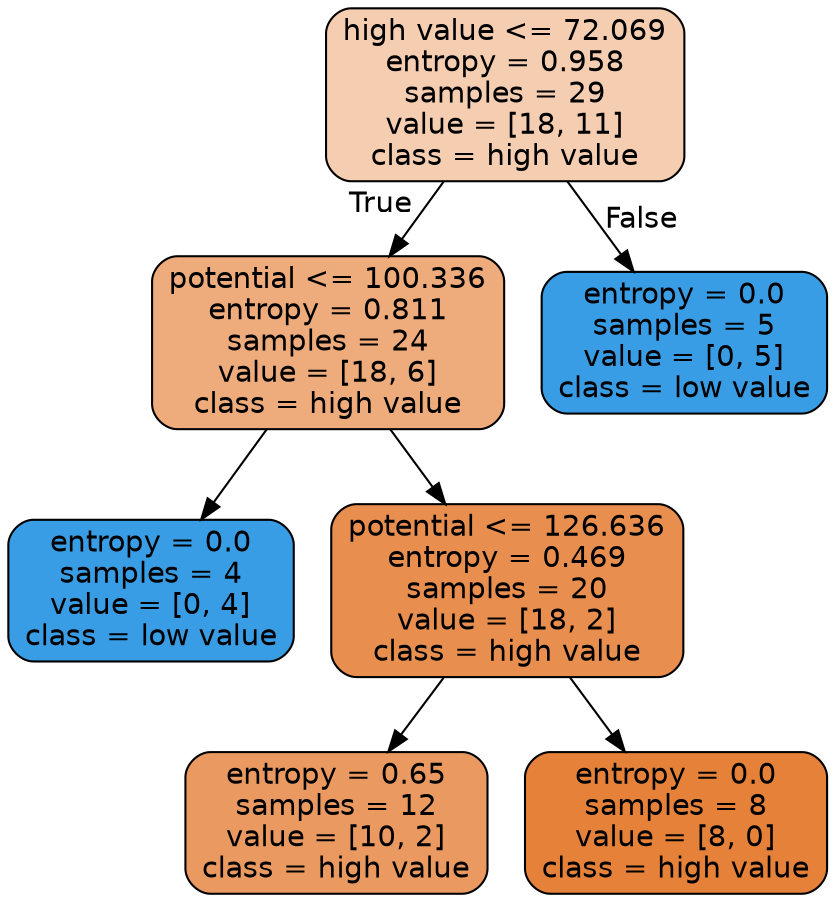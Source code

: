 digraph Tree {
node [shape=box, style="filled, rounded", color="black", fontname="helvetica"] ;
edge [fontname="helvetica"] ;
0 [label="high value <= 72.069\nentropy = 0.958\nsamples = 29\nvalue = [18, 11]\nclass = high value", fillcolor="#f5ceb2"] ;
1 [label="potential <= 100.336\nentropy = 0.811\nsamples = 24\nvalue = [18, 6]\nclass = high value", fillcolor="#eeab7b"] ;
0 -> 1 [labeldistance=2.5, labelangle=45, headlabel="True"] ;
2 [label="entropy = 0.0\nsamples = 4\nvalue = [0, 4]\nclass = low value", fillcolor="#399de5"] ;
1 -> 2 ;
3 [label="potential <= 126.636\nentropy = 0.469\nsamples = 20\nvalue = [18, 2]\nclass = high value", fillcolor="#e88f4f"] ;
1 -> 3 ;
4 [label="entropy = 0.65\nsamples = 12\nvalue = [10, 2]\nclass = high value", fillcolor="#ea9a61"] ;
3 -> 4 ;
5 [label="entropy = 0.0\nsamples = 8\nvalue = [8, 0]\nclass = high value", fillcolor="#e58139"] ;
3 -> 5 ;
6 [label="entropy = 0.0\nsamples = 5\nvalue = [0, 5]\nclass = low value", fillcolor="#399de5"] ;
0 -> 6 [labeldistance=2.5, labelangle=-45, headlabel="False"] ;
}